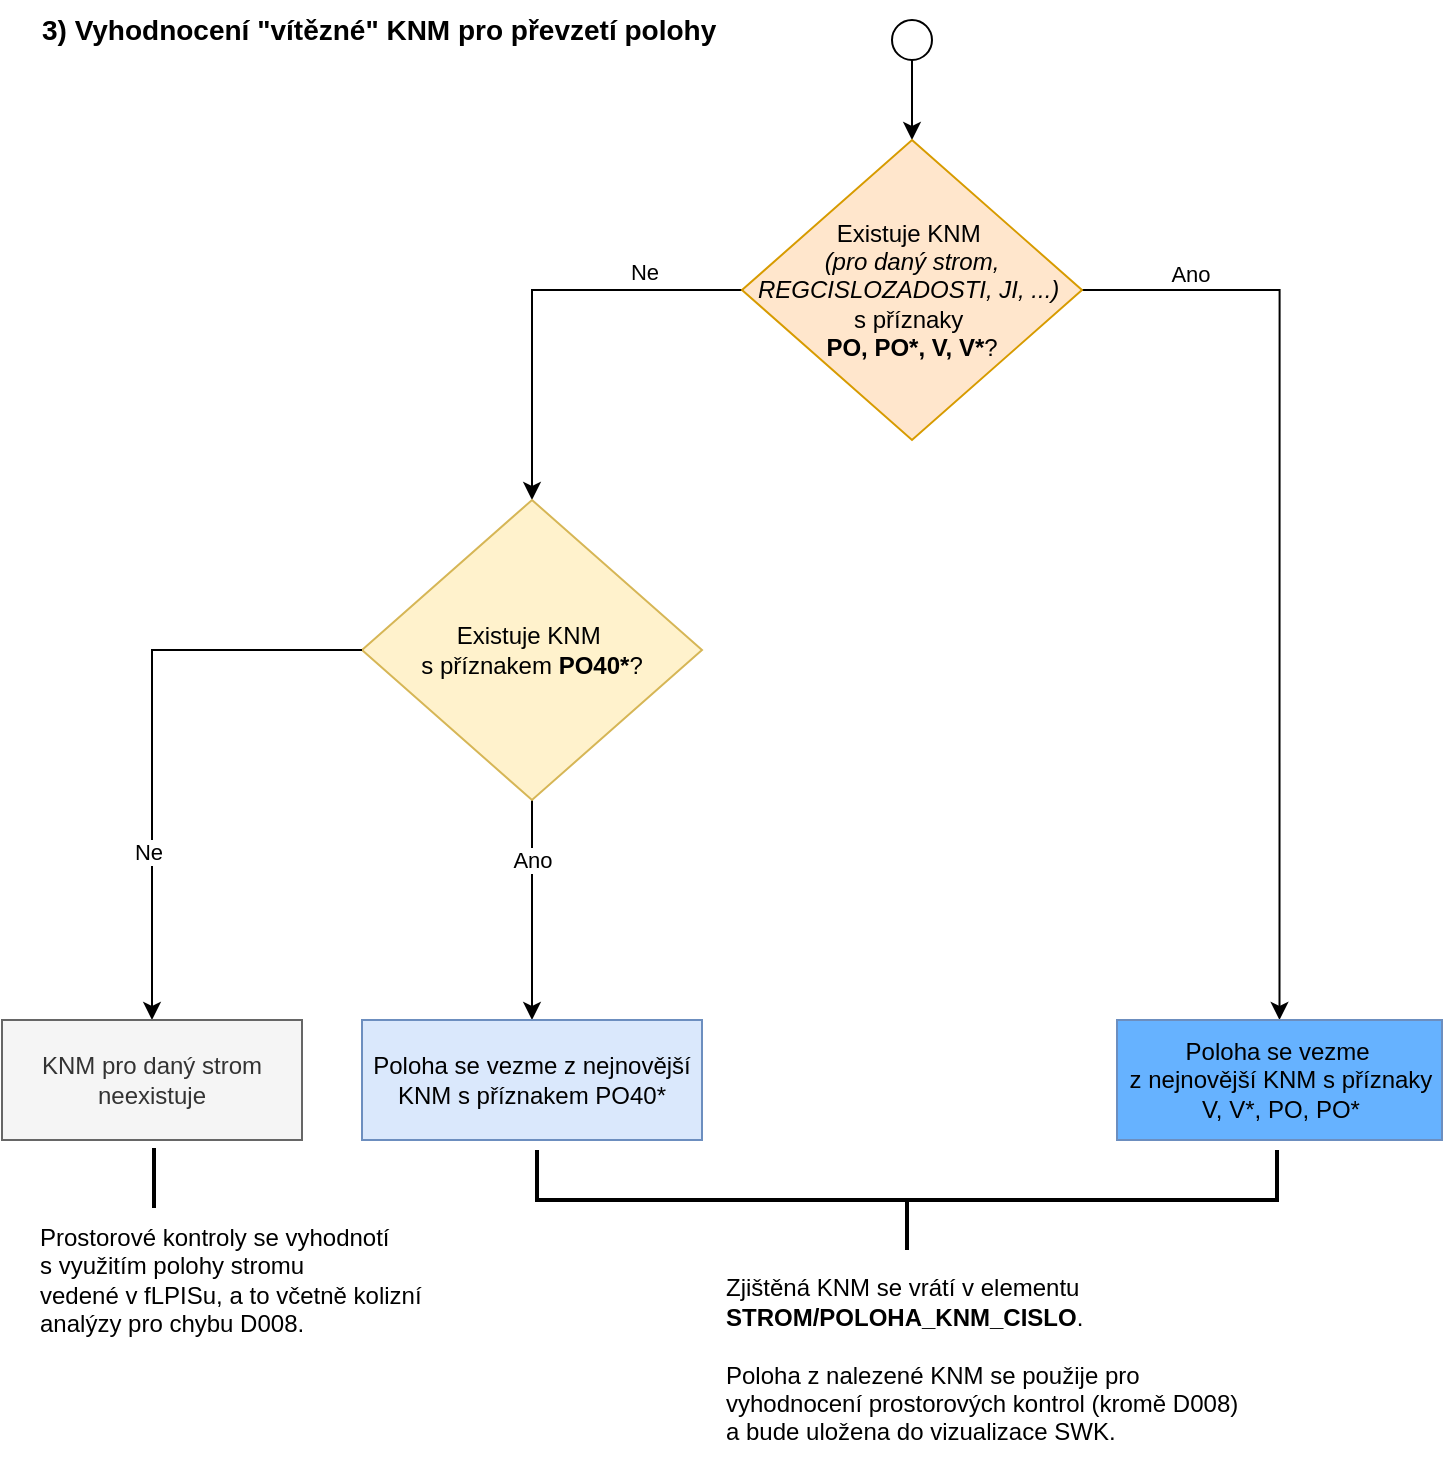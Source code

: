<mxfile version="26.0.4">
  <diagram name="Page-1" id="DB3PXrzBuu-iyz9asZHR">
    <mxGraphModel grid="1" page="1" gridSize="10" guides="1" tooltips="1" connect="1" arrows="1" fold="1" pageScale="1" pageWidth="827" pageHeight="1169" math="0" shadow="0">
      <root>
        <mxCell id="0" />
        <mxCell id="1" parent="0" />
        <mxCell id="ARrpn2o_bWsEjoShSXqy-1" value="" style="edgeStyle=orthogonalEdgeStyle;rounded=0;orthogonalLoop=1;jettySize=auto;html=1;" edge="1" parent="1" source="ARrpn2o_bWsEjoShSXqy-2" target="ARrpn2o_bWsEjoShSXqy-7">
          <mxGeometry relative="1" as="geometry" />
        </mxCell>
        <mxCell id="ARrpn2o_bWsEjoShSXqy-2" value="" style="ellipse;whiteSpace=wrap;html=1;aspect=fixed;" vertex="1" parent="1">
          <mxGeometry x="465" y="90" width="20" height="20" as="geometry" />
        </mxCell>
        <mxCell id="ARrpn2o_bWsEjoShSXqy-3" value="" style="edgeStyle=orthogonalEdgeStyle;rounded=0;orthogonalLoop=1;jettySize=auto;html=1;entryX=0.5;entryY=0;entryDx=0;entryDy=0;" edge="1" parent="1" source="ARrpn2o_bWsEjoShSXqy-7" target="ARrpn2o_bWsEjoShSXqy-12">
          <mxGeometry relative="1" as="geometry">
            <mxPoint x="655" y="330" as="targetPoint" />
          </mxGeometry>
        </mxCell>
        <mxCell id="ARrpn2o_bWsEjoShSXqy-4" value="Ano" style="edgeLabel;html=1;align=center;verticalAlign=middle;resizable=0;points=[];" connectable="0" vertex="1" parent="ARrpn2o_bWsEjoShSXqy-3">
          <mxGeometry x="-0.4" relative="1" as="geometry">
            <mxPoint x="-45" y="-48" as="offset" />
          </mxGeometry>
        </mxCell>
        <mxCell id="ARrpn2o_bWsEjoShSXqy-5" value="" style="edgeStyle=orthogonalEdgeStyle;rounded=0;orthogonalLoop=1;jettySize=auto;html=1;" edge="1" parent="1" source="ARrpn2o_bWsEjoShSXqy-7" target="ARrpn2o_bWsEjoShSXqy-10">
          <mxGeometry relative="1" as="geometry" />
        </mxCell>
        <mxCell id="ARrpn2o_bWsEjoShSXqy-6" value="Ne" style="edgeLabel;html=1;align=center;verticalAlign=middle;resizable=0;points=[];" connectable="0" vertex="1" parent="ARrpn2o_bWsEjoShSXqy-5">
          <mxGeometry x="-0.128" y="-3" relative="1" as="geometry">
            <mxPoint x="42" y="-6" as="offset" />
          </mxGeometry>
        </mxCell>
        <mxCell id="ARrpn2o_bWsEjoShSXqy-7" value="Existuje&amp;nbsp;&lt;span style=&quot;background-color: transparent;&quot;&gt;KNM&amp;nbsp;&lt;/span&gt;&lt;div&gt;&lt;span style=&quot;background-color: transparent;&quot;&gt;&lt;i&gt;(pro daný strom, REGCISLOZADOSTI, JI, ...)&lt;/i&gt;&lt;/span&gt;&lt;span style=&quot;background-color: transparent;&quot;&gt;&amp;nbsp;&lt;/span&gt;&lt;/div&gt;&lt;div&gt;&lt;span style=&quot;background-color: transparent;&quot;&gt;s příznaky&amp;nbsp;&lt;/span&gt;&lt;div&gt;&lt;b&gt;PO, PO*, V, V*&lt;/b&gt;?&lt;/div&gt;&lt;/div&gt;" style="rhombus;whiteSpace=wrap;html=1;fillColor=#ffe6cc;strokeColor=#d79b00;" vertex="1" parent="1">
          <mxGeometry x="390" y="150" width="170" height="150" as="geometry" />
        </mxCell>
        <mxCell id="ARrpn2o_bWsEjoShSXqy-8" value="" style="edgeStyle=orthogonalEdgeStyle;rounded=0;orthogonalLoop=1;jettySize=auto;html=1;" edge="1" parent="1" source="ARrpn2o_bWsEjoShSXqy-10" target="ARrpn2o_bWsEjoShSXqy-11">
          <mxGeometry relative="1" as="geometry" />
        </mxCell>
        <mxCell id="ARrpn2o_bWsEjoShSXqy-9" value="Ano" style="edgeLabel;html=1;align=center;verticalAlign=middle;resizable=0;points=[];" connectable="0" vertex="1" parent="ARrpn2o_bWsEjoShSXqy-8">
          <mxGeometry x="-0.467" relative="1" as="geometry">
            <mxPoint as="offset" />
          </mxGeometry>
        </mxCell>
        <mxCell id="ARrpn2o_bWsEjoShSXqy-10" value="Existuje KNM&amp;nbsp;&lt;div&gt;s příznakem &lt;b&gt;PO40*&lt;/b&gt;?&lt;/div&gt;" style="rhombus;whiteSpace=wrap;html=1;fillColor=#fff2cc;strokeColor=#d6b656;" vertex="1" parent="1">
          <mxGeometry x="200" y="330" width="170" height="150" as="geometry" />
        </mxCell>
        <mxCell id="ARrpn2o_bWsEjoShSXqy-11" value="Poloha se vezme z nejnovější KNM&amp;nbsp;&lt;span style=&quot;background-color: transparent;&quot;&gt;s příznakem PO40*&lt;/span&gt;" style="whiteSpace=wrap;html=1;fillColor=#dae8fc;strokeColor=#6c8ebf;" vertex="1" parent="1">
          <mxGeometry x="200" y="590" width="170" height="60" as="geometry" />
        </mxCell>
        <mxCell id="ARrpn2o_bWsEjoShSXqy-12" value="Poloha se vezme&amp;nbsp;&lt;div&gt;z nejnovější KNM&amp;nbsp;&lt;span style=&quot;background-color: transparent;&quot;&gt;s příznaky V, V*, PO, PO*&lt;/span&gt;&lt;/div&gt;" style="whiteSpace=wrap;html=1;fillColor=#66B2FF;strokeColor=#6c8ebf;" vertex="1" parent="1">
          <mxGeometry x="577.5" y="590" width="162.5" height="60" as="geometry" />
        </mxCell>
        <mxCell id="ARrpn2o_bWsEjoShSXqy-13" value="&lt;div style=&quot;&quot;&gt;&lt;span style=&quot;background-color: transparent;&quot;&gt;&lt;span style=&quot;font-weight: normal;&quot;&gt;Zjištěná KNM se vrátí v elementu&amp;nbsp;&lt;/span&gt;&lt;/span&gt;&lt;/div&gt;&lt;div style=&quot;&quot;&gt;STROM/POLOHA_KNM_CISLO&lt;span style=&quot;font-weight: normal;&quot;&gt;.&lt;/span&gt;&lt;/div&gt;&lt;div style=&quot;&quot;&gt;&lt;span style=&quot;font-weight: normal;&quot;&gt;&lt;br&gt;&lt;/span&gt;&lt;/div&gt;&lt;div style=&quot;&quot;&gt;&lt;span style=&quot;font-weight: normal;&quot;&gt;Poloha z nalezené KNM se použije pro vyhodnocení prostorových kontrol (kromě D008)&amp;nbsp;&lt;/span&gt;&lt;/div&gt;&lt;div style=&quot;&quot;&gt;&lt;span style=&quot;font-weight: normal;&quot;&gt;a bude uložena do vizualizace SWK.&lt;/span&gt;&lt;/div&gt;" style="text;html=1;align=left;verticalAlign=middle;whiteSpace=wrap;rounded=0;fontStyle=1" vertex="1" parent="1">
          <mxGeometry x="380" y="700" width="270" height="120" as="geometry" />
        </mxCell>
        <mxCell id="ARrpn2o_bWsEjoShSXqy-14" value="" style="edgeStyle=orthogonalEdgeStyle;rounded=0;orthogonalLoop=1;jettySize=auto;html=1;exitX=0;exitY=0.5;exitDx=0;exitDy=0;" edge="1" parent="1" source="ARrpn2o_bWsEjoShSXqy-10" target="ARrpn2o_bWsEjoShSXqy-16">
          <mxGeometry relative="1" as="geometry">
            <mxPoint x="200" y="406" as="sourcePoint" />
          </mxGeometry>
        </mxCell>
        <mxCell id="ARrpn2o_bWsEjoShSXqy-15" value="Ne" style="edgeLabel;html=1;align=center;verticalAlign=middle;resizable=0;points=[];" connectable="0" vertex="1" parent="ARrpn2o_bWsEjoShSXqy-14">
          <mxGeometry x="0.455" y="-2" relative="1" as="geometry">
            <mxPoint y="-5" as="offset" />
          </mxGeometry>
        </mxCell>
        <mxCell id="ARrpn2o_bWsEjoShSXqy-16" value="KNM pro daný strom neexistuje" style="whiteSpace=wrap;html=1;fillColor=#f5f5f5;fontColor=#333333;strokeColor=#666666;" vertex="1" parent="1">
          <mxGeometry x="20" y="590" width="150" height="60" as="geometry" />
        </mxCell>
        <mxCell id="ARrpn2o_bWsEjoShSXqy-17" value="" style="strokeWidth=2;html=1;shape=mxgraph.flowchart.annotation_2;align=left;labelPosition=right;pointerEvents=1;rotation=-90;" vertex="1" parent="1">
          <mxGeometry x="447.5" y="495" width="50" height="370" as="geometry" />
        </mxCell>
        <mxCell id="ARrpn2o_bWsEjoShSXqy-18" value="&lt;div style=&quot;&quot;&gt;Prostorové kontroly se vyhodnotí&lt;/div&gt;&lt;div style=&quot;&quot;&gt;s využitím polohy stromu&amp;nbsp;&lt;/div&gt;&lt;div style=&quot;&quot;&gt;vedené&amp;nbsp;v fLPISu, a to včetně kolizní analýzy pro chybu D008.&lt;/div&gt;" style="text;html=1;align=left;verticalAlign=middle;whiteSpace=wrap;rounded=0;" vertex="1" parent="1">
          <mxGeometry x="37" y="675" width="210" height="90" as="geometry" />
        </mxCell>
        <mxCell id="ARrpn2o_bWsEjoShSXqy-19" value="" style="endArrow=none;html=1;rounded=0;strokeWidth=2;" edge="1" parent="1">
          <mxGeometry width="50" height="50" relative="1" as="geometry">
            <mxPoint x="96" y="684" as="sourcePoint" />
            <mxPoint x="96" y="654" as="targetPoint" />
          </mxGeometry>
        </mxCell>
        <mxCell id="ARrpn2o_bWsEjoShSXqy-20" value="&lt;b style=&quot;font-size: 14px;&quot;&gt;3) Vyhodnocení &quot;vítězné&quot; KNM pro převzetí polohy&amp;nbsp;&lt;/b&gt;" style="text;html=1;align=center;verticalAlign=middle;resizable=0;points=[];autosize=1;strokeColor=none;fillColor=none;" vertex="1" parent="1">
          <mxGeometry x="30" y="80" width="360" height="30" as="geometry" />
        </mxCell>
      </root>
    </mxGraphModel>
  </diagram>
</mxfile>
